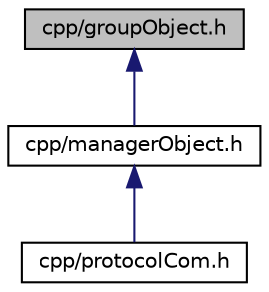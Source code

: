 digraph "cpp/groupObject.h"
{
 // LATEX_PDF_SIZE
  edge [fontname="Helvetica",fontsize="10",labelfontname="Helvetica",labelfontsize="10"];
  node [fontname="Helvetica",fontsize="10",shape=record];
  Node1 [label="cpp/groupObject.h",height=0.2,width=0.4,color="black", fillcolor="grey75", style="filled", fontcolor="black",tooltip="Header file for the GroupObject class."];
  Node1 -> Node2 [dir="back",color="midnightblue",fontsize="10",style="solid",fontname="Helvetica"];
  Node2 [label="cpp/managerObject.h",height=0.2,width=0.4,color="black", fillcolor="white", style="filled",URL="$managerObject_8h.html",tooltip="Header file for the ManagerObject class."];
  Node2 -> Node3 [dir="back",color="midnightblue",fontsize="10",style="solid",fontname="Helvetica"];
  Node3 [label="cpp/protocolCom.h",height=0.2,width=0.4,color="black", fillcolor="white", style="filled",URL="$protocolCom_8h.html",tooltip="Header file for the communication protocol."];
}

